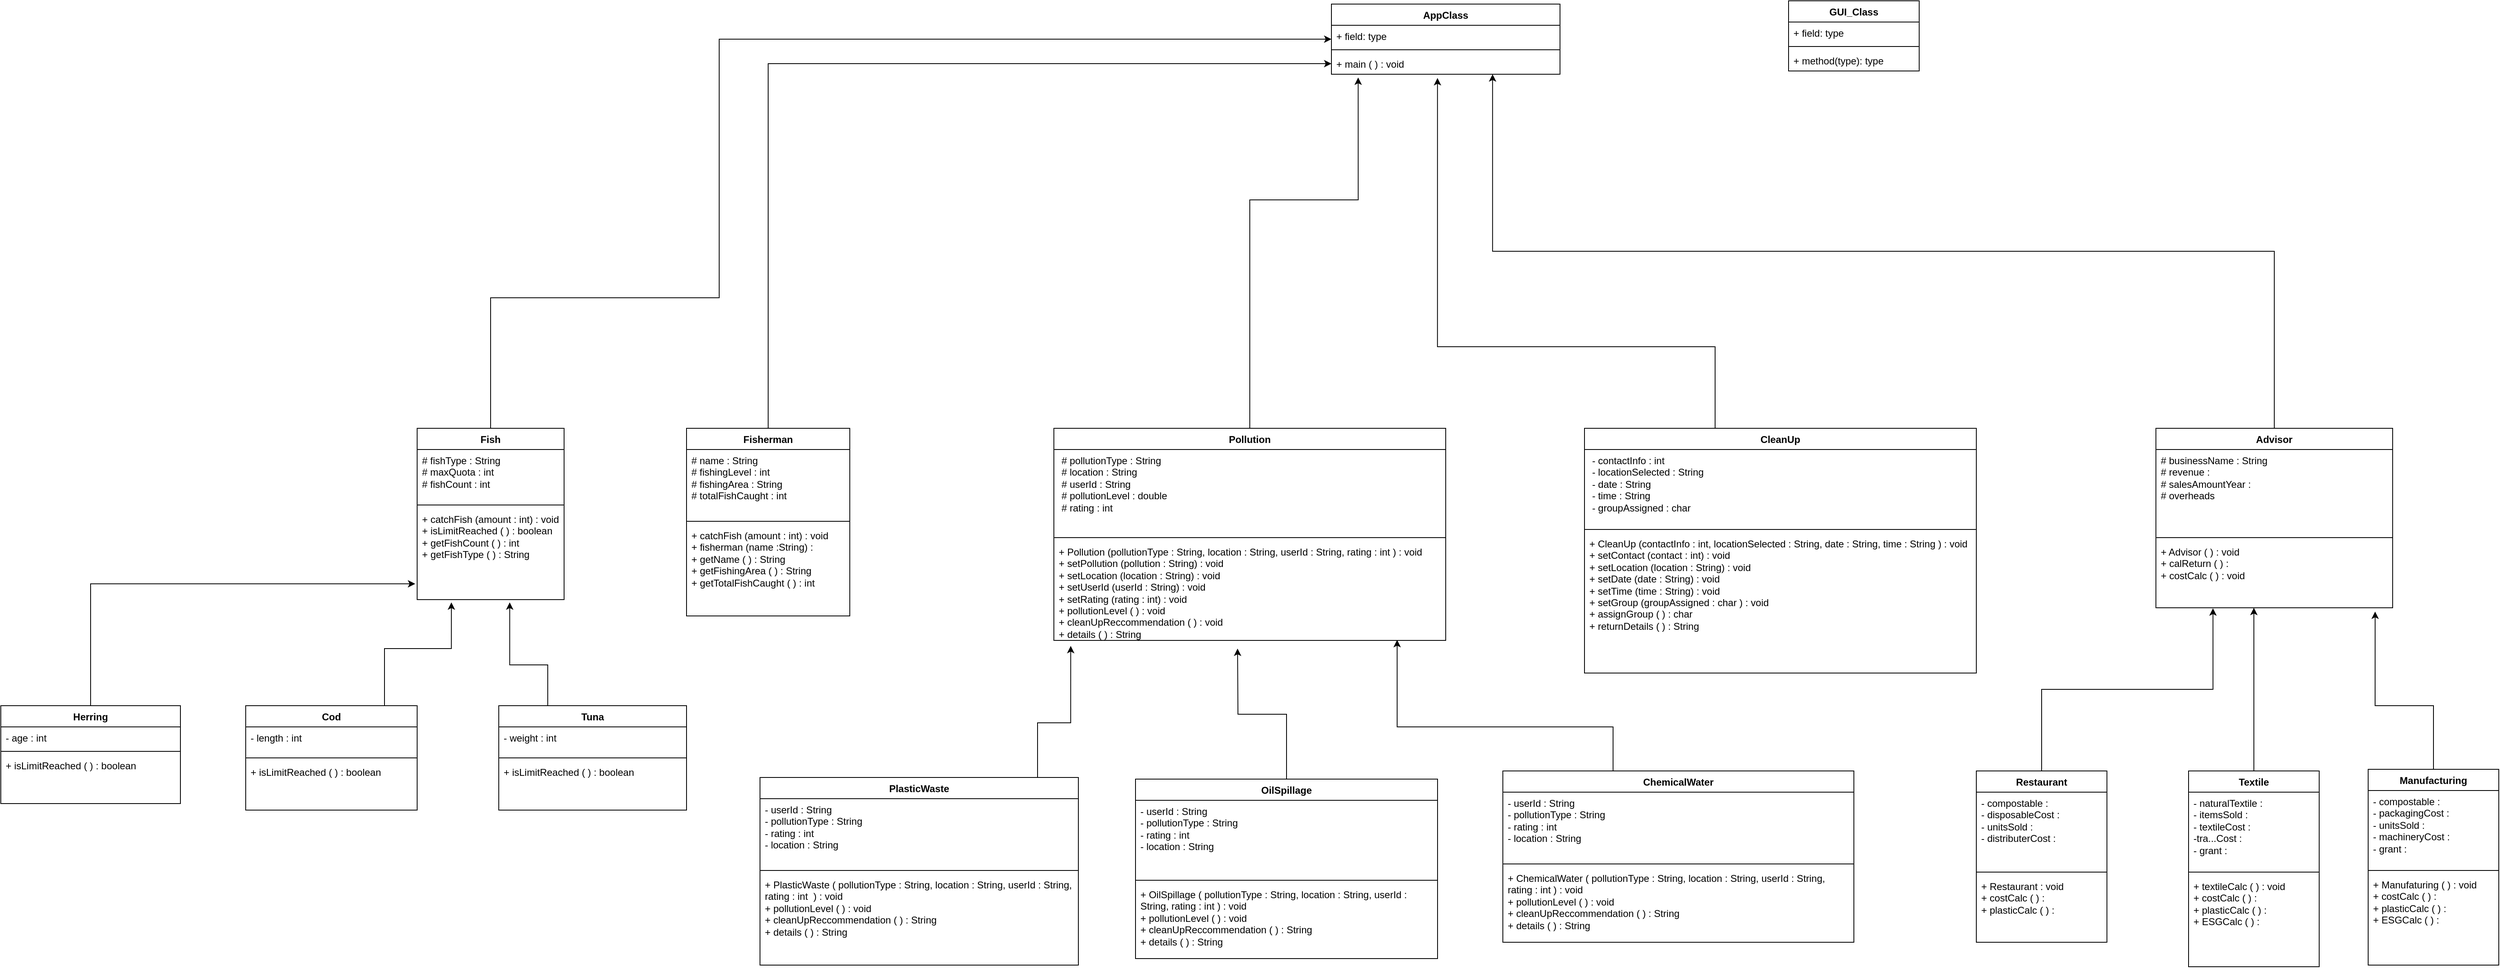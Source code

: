 <mxfile version="24.8.3">
  <diagram name="Page-1" id="sLTBp8T7eo7Af8lqR4KY">
    <mxGraphModel dx="1149" dy="496" grid="1" gridSize="10" guides="1" tooltips="1" connect="1" arrows="1" fold="1" page="1" pageScale="1" pageWidth="3300" pageHeight="2339" math="0" shadow="0">
      <root>
        <mxCell id="0" />
        <mxCell id="1" parent="0" />
        <mxCell id="VAYMnXdYAO8L-Y6vvOdV-1" value="Pollution" style="swimlane;fontStyle=1;align=center;verticalAlign=top;childLayout=stackLayout;horizontal=1;startSize=26;horizontalStack=0;resizeParent=1;resizeParentMax=0;resizeLast=0;collapsible=1;marginBottom=0;whiteSpace=wrap;html=1;" parent="1" vertex="1">
          <mxGeometry x="1460" y="700" width="480" height="260" as="geometry" />
        </mxCell>
        <mxCell id="VAYMnXdYAO8L-Y6vvOdV-2" value="&amp;nbsp;# pollutionType : String&lt;div&gt;&amp;nbsp;# location : String&lt;/div&gt;&lt;div&gt;&amp;nbsp;# userId : String&lt;/div&gt;&lt;div&gt;&amp;nbsp;# pollutionLevel : double&lt;/div&gt;&lt;div&gt;&amp;nbsp;# rating : int&lt;/div&gt;" style="text;strokeColor=none;fillColor=none;align=left;verticalAlign=top;spacingLeft=4;spacingRight=4;overflow=hidden;rotatable=0;points=[[0,0.5],[1,0.5]];portConstraint=eastwest;whiteSpace=wrap;html=1;" parent="VAYMnXdYAO8L-Y6vvOdV-1" vertex="1">
          <mxGeometry y="26" width="480" height="104" as="geometry" />
        </mxCell>
        <mxCell id="VAYMnXdYAO8L-Y6vvOdV-3" value="" style="line;strokeWidth=1;fillColor=none;align=left;verticalAlign=middle;spacingTop=-1;spacingLeft=3;spacingRight=3;rotatable=0;labelPosition=right;points=[];portConstraint=eastwest;strokeColor=inherit;" parent="VAYMnXdYAO8L-Y6vvOdV-1" vertex="1">
          <mxGeometry y="130" width="480" height="8" as="geometry" />
        </mxCell>
        <mxCell id="VAYMnXdYAO8L-Y6vvOdV-4" value="&lt;div&gt;+ Pollution (pollutionType : String, location : String, userId : String, rating : int ) : void&lt;/div&gt;&lt;div&gt;+ setPollution (pollution : String) : void&lt;/div&gt;&lt;div&gt;+ setLocation (location : String) : void&lt;/div&gt;&lt;div&gt;+ setUserId (userId : String) : void&lt;/div&gt;&lt;div&gt;+ setRating (rating : int) : void&lt;/div&gt;&lt;div&gt;+ pollutionLevel ( ) : void&lt;/div&gt;&lt;div&gt;+ cleanUpReccommendation ( ) : void&lt;/div&gt;&lt;div&gt;+ details ( ) : String&lt;/div&gt;" style="text;strokeColor=none;fillColor=none;align=left;verticalAlign=top;spacingLeft=4;spacingRight=4;overflow=hidden;rotatable=0;points=[[0,0.5],[1,0.5]];portConstraint=eastwest;whiteSpace=wrap;html=1;" parent="VAYMnXdYAO8L-Y6vvOdV-1" vertex="1">
          <mxGeometry y="138" width="480" height="122" as="geometry" />
        </mxCell>
        <mxCell id="7tFDngFwo49EUbjZa_WI-9" style="edgeStyle=orthogonalEdgeStyle;rounded=0;orthogonalLoop=1;jettySize=auto;html=1;entryX=0.043;entryY=1.055;entryDx=0;entryDy=0;entryPerimeter=0;" edge="1" parent="1" source="Ub5OdcL31Qx8IaxyKiRn-2" target="VAYMnXdYAO8L-Y6vvOdV-4">
          <mxGeometry relative="1" as="geometry">
            <mxPoint x="1480" y="1000" as="targetPoint" />
            <Array as="points">
              <mxPoint x="1440" y="1061" />
              <mxPoint x="1481" y="1061" />
            </Array>
          </mxGeometry>
        </mxCell>
        <mxCell id="Ub5OdcL31Qx8IaxyKiRn-2" value="PlasticWaste" style="swimlane;fontStyle=1;align=center;verticalAlign=top;childLayout=stackLayout;horizontal=1;startSize=26;horizontalStack=0;resizeParent=1;resizeParentMax=0;resizeLast=0;collapsible=1;marginBottom=0;whiteSpace=wrap;html=1;" parent="1" vertex="1">
          <mxGeometry x="1100" y="1128" width="390" height="230" as="geometry" />
        </mxCell>
        <mxCell id="Ub5OdcL31Qx8IaxyKiRn-3" value="- userId : String&lt;div&gt;- pollutionType : String&lt;/div&gt;&lt;div&gt;- rating : int&lt;/div&gt;&lt;div&gt;- location : String&lt;/div&gt;" style="text;strokeColor=none;fillColor=none;align=left;verticalAlign=top;spacingLeft=4;spacingRight=4;overflow=hidden;rotatable=0;points=[[0,0.5],[1,0.5]];portConstraint=eastwest;whiteSpace=wrap;html=1;" parent="Ub5OdcL31Qx8IaxyKiRn-2" vertex="1">
          <mxGeometry y="26" width="390" height="84" as="geometry" />
        </mxCell>
        <mxCell id="Ub5OdcL31Qx8IaxyKiRn-4" value="" style="line;strokeWidth=1;fillColor=none;align=left;verticalAlign=middle;spacingTop=-1;spacingLeft=3;spacingRight=3;rotatable=0;labelPosition=right;points=[];portConstraint=eastwest;strokeColor=inherit;" parent="Ub5OdcL31Qx8IaxyKiRn-2" vertex="1">
          <mxGeometry y="110" width="390" height="8" as="geometry" />
        </mxCell>
        <mxCell id="Ub5OdcL31Qx8IaxyKiRn-5" value="&lt;div&gt;+ PlasticWaste (&amp;nbsp;&lt;span style=&quot;background-color: initial;&quot;&gt;pollutionType : String, location : String, userId : String, rating : int&lt;/span&gt;&lt;span style=&quot;background-color: initial;&quot;&gt;&amp;nbsp;&lt;/span&gt;&lt;span style=&quot;background-color: initial;&quot;&gt;&amp;nbsp;) : void&lt;/span&gt;&lt;/div&gt;&lt;div&gt;+ pollutionLevel ( ) : void&lt;/div&gt;&lt;div&gt;+ cleanUpReccommendation ( ) : String&lt;/div&gt;&lt;div&gt;+ details ( ) : String&lt;/div&gt;" style="text;strokeColor=none;fillColor=none;align=left;verticalAlign=top;spacingLeft=4;spacingRight=4;overflow=hidden;rotatable=0;points=[[0,0.5],[1,0.5]];portConstraint=eastwest;whiteSpace=wrap;html=1;" parent="Ub5OdcL31Qx8IaxyKiRn-2" vertex="1">
          <mxGeometry y="118" width="390" height="112" as="geometry" />
        </mxCell>
        <mxCell id="7tFDngFwo49EUbjZa_WI-15" style="edgeStyle=orthogonalEdgeStyle;rounded=0;orthogonalLoop=1;jettySize=auto;html=1;entryX=0.464;entryY=1.179;entryDx=0;entryDy=0;entryPerimeter=0;" edge="1" parent="1" source="Ub5OdcL31Qx8IaxyKiRn-10" target="gXqG2RIHesm3fqsd1WdJ-14">
          <mxGeometry relative="1" as="geometry">
            <mxPoint x="1930" y="280" as="targetPoint" />
            <Array as="points">
              <mxPoint x="2270" y="600" />
              <mxPoint x="1930" y="600" />
            </Array>
          </mxGeometry>
        </mxCell>
        <mxCell id="Ub5OdcL31Qx8IaxyKiRn-10" value="CleanUp" style="swimlane;fontStyle=1;align=center;verticalAlign=top;childLayout=stackLayout;horizontal=1;startSize=26;horizontalStack=0;resizeParent=1;resizeParentMax=0;resizeLast=0;collapsible=1;marginBottom=0;whiteSpace=wrap;html=1;" parent="1" vertex="1">
          <mxGeometry x="2110" y="700" width="480" height="300" as="geometry" />
        </mxCell>
        <mxCell id="Ub5OdcL31Qx8IaxyKiRn-11" value="&amp;nbsp;- contactInfo : int&lt;div&gt;&amp;nbsp;- locationSelected : String&amp;nbsp;&lt;/div&gt;&lt;div&gt;&amp;nbsp;- date : String&lt;/div&gt;&lt;div&gt;&amp;nbsp;- time : String&lt;span style=&quot;background-color: initial;&quot;&gt;&amp;nbsp;&lt;/span&gt;&lt;/div&gt;&lt;div&gt;&lt;span style=&quot;background-color: initial;&quot;&gt;&amp;nbsp;- groupAssigned : char&lt;/span&gt;&lt;/div&gt;&lt;div&gt;&lt;br&gt;&lt;/div&gt;" style="text;strokeColor=none;fillColor=none;align=left;verticalAlign=top;spacingLeft=4;spacingRight=4;overflow=hidden;rotatable=0;points=[[0,0.5],[1,0.5]];portConstraint=eastwest;whiteSpace=wrap;html=1;" parent="Ub5OdcL31Qx8IaxyKiRn-10" vertex="1">
          <mxGeometry y="26" width="480" height="94" as="geometry" />
        </mxCell>
        <mxCell id="Ub5OdcL31Qx8IaxyKiRn-12" value="" style="line;strokeWidth=1;fillColor=none;align=left;verticalAlign=middle;spacingTop=-1;spacingLeft=3;spacingRight=3;rotatable=0;labelPosition=right;points=[];portConstraint=eastwest;strokeColor=inherit;" parent="Ub5OdcL31Qx8IaxyKiRn-10" vertex="1">
          <mxGeometry y="120" width="480" height="8" as="geometry" />
        </mxCell>
        <mxCell id="Ub5OdcL31Qx8IaxyKiRn-13" value="&lt;div&gt;&lt;div&gt;+ CleanUp (contactInfo : int, locationSelected : String, date : String, time : String ) : void&lt;/div&gt;&lt;div&gt;+ setContact (contact : int) : void&lt;/div&gt;&lt;div&gt;+ setLocation (location : String) : void&lt;/div&gt;&lt;div&gt;+ setDate (date : String) : void&lt;/div&gt;&lt;div&gt;+ setTime (time : String) : void&lt;/div&gt;&lt;div&gt;+ setGroup (groupAssigned : char ) : void&lt;/div&gt;&lt;/div&gt;&lt;div&gt;+ assignGroup ( ) : char&lt;/div&gt;+ returnDetails ( ) : String" style="text;strokeColor=none;fillColor=none;align=left;verticalAlign=top;spacingLeft=4;spacingRight=4;overflow=hidden;rotatable=0;points=[[0,0.5],[1,0.5]];portConstraint=eastwest;whiteSpace=wrap;html=1;" parent="Ub5OdcL31Qx8IaxyKiRn-10" vertex="1">
          <mxGeometry y="128" width="480" height="172" as="geometry" />
        </mxCell>
        <mxCell id="7tFDngFwo49EUbjZa_WI-6" style="edgeStyle=orthogonalEdgeStyle;rounded=0;orthogonalLoop=1;jettySize=auto;html=1;entryX=0.876;entryY=0.995;entryDx=0;entryDy=0;entryPerimeter=0;" edge="1" parent="1" source="Ub5OdcL31Qx8IaxyKiRn-14" target="VAYMnXdYAO8L-Y6vvOdV-4">
          <mxGeometry relative="1" as="geometry">
            <mxPoint x="1880" y="980" as="targetPoint" />
            <Array as="points">
              <mxPoint x="2145" y="1066" />
              <mxPoint x="1881" y="1066" />
            </Array>
          </mxGeometry>
        </mxCell>
        <mxCell id="Ub5OdcL31Qx8IaxyKiRn-14" value="ChemicalWater" style="swimlane;fontStyle=1;align=center;verticalAlign=top;childLayout=stackLayout;horizontal=1;startSize=26;horizontalStack=0;resizeParent=1;resizeParentMax=0;resizeLast=0;collapsible=1;marginBottom=0;whiteSpace=wrap;html=1;" parent="1" vertex="1">
          <mxGeometry x="2010" y="1120" width="430" height="210" as="geometry" />
        </mxCell>
        <mxCell id="Ub5OdcL31Qx8IaxyKiRn-15" value="- userId : String&lt;div&gt;- pollutionType : String&lt;/div&gt;&lt;div&gt;- rating : int&lt;/div&gt;&lt;div&gt;- location : String&lt;/div&gt;" style="text;strokeColor=none;fillColor=none;align=left;verticalAlign=top;spacingLeft=4;spacingRight=4;overflow=hidden;rotatable=0;points=[[0,0.5],[1,0.5]];portConstraint=eastwest;whiteSpace=wrap;html=1;" parent="Ub5OdcL31Qx8IaxyKiRn-14" vertex="1">
          <mxGeometry y="26" width="430" height="84" as="geometry" />
        </mxCell>
        <mxCell id="Ub5OdcL31Qx8IaxyKiRn-16" value="" style="line;strokeWidth=1;fillColor=none;align=left;verticalAlign=middle;spacingTop=-1;spacingLeft=3;spacingRight=3;rotatable=0;labelPosition=right;points=[];portConstraint=eastwest;strokeColor=inherit;" parent="Ub5OdcL31Qx8IaxyKiRn-14" vertex="1">
          <mxGeometry y="110" width="430" height="8" as="geometry" />
        </mxCell>
        <mxCell id="Ub5OdcL31Qx8IaxyKiRn-17" value="&lt;div&gt;+ ChemicalWater (&amp;nbsp;&lt;span style=&quot;background-color: initial;&quot;&gt;pollutionType : String, location : String, userId : String, rating : int&lt;/span&gt;&lt;span style=&quot;background-color: initial;&quot;&gt;&amp;nbsp;&lt;/span&gt;&lt;span style=&quot;background-color: initial;&quot;&gt;) : void&lt;/span&gt;&lt;/div&gt;&lt;div&gt;+ pollutionLevel ( ) : void&lt;/div&gt;&lt;div&gt;+ cleanUpReccommendation ( ) : String&lt;/div&gt;&lt;div&gt;+ details ( ) : String&lt;/div&gt;" style="text;strokeColor=none;fillColor=none;align=left;verticalAlign=top;spacingLeft=4;spacingRight=4;overflow=hidden;rotatable=0;points=[[0,0.5],[1,0.5]];portConstraint=eastwest;whiteSpace=wrap;html=1;" parent="Ub5OdcL31Qx8IaxyKiRn-14" vertex="1">
          <mxGeometry y="118" width="430" height="92" as="geometry" />
        </mxCell>
        <mxCell id="7tFDngFwo49EUbjZa_WI-12" style="edgeStyle=orthogonalEdgeStyle;rounded=0;orthogonalLoop=1;jettySize=auto;html=1;entryX=0;entryY=0.5;entryDx=0;entryDy=0;" edge="1" parent="1" source="Ub5OdcL31Qx8IaxyKiRn-38" target="gXqG2RIHesm3fqsd1WdJ-11">
          <mxGeometry relative="1" as="geometry">
            <Array as="points">
              <mxPoint x="770" y="540" />
              <mxPoint x="1050" y="540" />
              <mxPoint x="1050" y="223" />
            </Array>
          </mxGeometry>
        </mxCell>
        <mxCell id="Ub5OdcL31Qx8IaxyKiRn-38" value="Fish" style="swimlane;fontStyle=1;align=center;verticalAlign=top;childLayout=stackLayout;horizontal=1;startSize=26;horizontalStack=0;resizeParent=1;resizeParentMax=0;resizeLast=0;collapsible=1;marginBottom=0;whiteSpace=wrap;html=1;" parent="1" vertex="1">
          <mxGeometry x="680" y="700" width="180" height="210" as="geometry" />
        </mxCell>
        <mxCell id="Ub5OdcL31Qx8IaxyKiRn-39" value="# fishType : String&lt;div&gt;# maxQuota : int&lt;/div&gt;&lt;div&gt;# fishCount : int&lt;/div&gt;" style="text;strokeColor=none;fillColor=none;align=left;verticalAlign=top;spacingLeft=4;spacingRight=4;overflow=hidden;rotatable=0;points=[[0,0.5],[1,0.5]];portConstraint=eastwest;whiteSpace=wrap;html=1;" parent="Ub5OdcL31Qx8IaxyKiRn-38" vertex="1">
          <mxGeometry y="26" width="180" height="64" as="geometry" />
        </mxCell>
        <mxCell id="Ub5OdcL31Qx8IaxyKiRn-40" value="" style="line;strokeWidth=1;fillColor=none;align=left;verticalAlign=middle;spacingTop=-1;spacingLeft=3;spacingRight=3;rotatable=0;labelPosition=right;points=[];portConstraint=eastwest;strokeColor=inherit;" parent="Ub5OdcL31Qx8IaxyKiRn-38" vertex="1">
          <mxGeometry y="90" width="180" height="8" as="geometry" />
        </mxCell>
        <mxCell id="Ub5OdcL31Qx8IaxyKiRn-41" value="+ catchFish (amount : int) : void&lt;div&gt;+ isLimitReached ( ) : boolean&lt;/div&gt;&lt;div&gt;+ getFishCount ( ) : int&lt;/div&gt;&lt;div&gt;+ getFishType ( ) : String&lt;/div&gt;" style="text;strokeColor=none;fillColor=none;align=left;verticalAlign=top;spacingLeft=4;spacingRight=4;overflow=hidden;rotatable=0;points=[[0,0.5],[1,0.5]];portConstraint=eastwest;whiteSpace=wrap;html=1;" parent="Ub5OdcL31Qx8IaxyKiRn-38" vertex="1">
          <mxGeometry y="98" width="180" height="112" as="geometry" />
        </mxCell>
        <mxCell id="7tFDngFwo49EUbjZa_WI-13" style="edgeStyle=orthogonalEdgeStyle;rounded=0;orthogonalLoop=1;jettySize=auto;html=1;entryX=0;entryY=0.5;entryDx=0;entryDy=0;" edge="1" parent="1" source="Ub5OdcL31Qx8IaxyKiRn-42" target="gXqG2RIHesm3fqsd1WdJ-14">
          <mxGeometry relative="1" as="geometry" />
        </mxCell>
        <mxCell id="Ub5OdcL31Qx8IaxyKiRn-42" value="Fisherman" style="swimlane;fontStyle=1;align=center;verticalAlign=top;childLayout=stackLayout;horizontal=1;startSize=26;horizontalStack=0;resizeParent=1;resizeParentMax=0;resizeLast=0;collapsible=1;marginBottom=0;whiteSpace=wrap;html=1;" parent="1" vertex="1">
          <mxGeometry x="1010" y="700" width="200" height="230" as="geometry" />
        </mxCell>
        <mxCell id="Ub5OdcL31Qx8IaxyKiRn-43" value="# name : String&lt;div&gt;# fishingLevel : int&lt;/div&gt;&lt;div&gt;# fishingArea : String&lt;/div&gt;&lt;div&gt;# totalFishCaught : int&lt;/div&gt;" style="text;strokeColor=none;fillColor=none;align=left;verticalAlign=top;spacingLeft=4;spacingRight=4;overflow=hidden;rotatable=0;points=[[0,0.5],[1,0.5]];portConstraint=eastwest;whiteSpace=wrap;html=1;" parent="Ub5OdcL31Qx8IaxyKiRn-42" vertex="1">
          <mxGeometry y="26" width="200" height="84" as="geometry" />
        </mxCell>
        <mxCell id="Ub5OdcL31Qx8IaxyKiRn-44" value="" style="line;strokeWidth=1;fillColor=none;align=left;verticalAlign=middle;spacingTop=-1;spacingLeft=3;spacingRight=3;rotatable=0;labelPosition=right;points=[];portConstraint=eastwest;strokeColor=inherit;" parent="Ub5OdcL31Qx8IaxyKiRn-42" vertex="1">
          <mxGeometry y="110" width="200" height="8" as="geometry" />
        </mxCell>
        <mxCell id="Ub5OdcL31Qx8IaxyKiRn-45" value="+ catchFish (amount : int) : void&lt;div&gt;+ fisherman (name :String) :&amp;nbsp;&lt;/div&gt;&lt;div&gt;+ getName ( ) : String&lt;/div&gt;&lt;div&gt;+ getFishingArea ( ) : String&lt;/div&gt;&lt;div&gt;+ getTotalFishCaught ( ) : int&lt;/div&gt;" style="text;strokeColor=none;fillColor=none;align=left;verticalAlign=top;spacingLeft=4;spacingRight=4;overflow=hidden;rotatable=0;points=[[0,0.5],[1,0.5]];portConstraint=eastwest;whiteSpace=wrap;html=1;" parent="Ub5OdcL31Qx8IaxyKiRn-42" vertex="1">
          <mxGeometry y="118" width="200" height="112" as="geometry" />
        </mxCell>
        <mxCell id="Ub5OdcL31Qx8IaxyKiRn-46" value="Cod" style="swimlane;fontStyle=1;align=center;verticalAlign=top;childLayout=stackLayout;horizontal=1;startSize=26;horizontalStack=0;resizeParent=1;resizeParentMax=0;resizeLast=0;collapsible=1;marginBottom=0;whiteSpace=wrap;html=1;" parent="1" vertex="1">
          <mxGeometry x="470" y="1040" width="210" height="128" as="geometry" />
        </mxCell>
        <mxCell id="Ub5OdcL31Qx8IaxyKiRn-47" value="- length : int" style="text;strokeColor=none;fillColor=none;align=left;verticalAlign=top;spacingLeft=4;spacingRight=4;overflow=hidden;rotatable=0;points=[[0,0.5],[1,0.5]];portConstraint=eastwest;whiteSpace=wrap;html=1;" parent="Ub5OdcL31Qx8IaxyKiRn-46" vertex="1">
          <mxGeometry y="26" width="210" height="34" as="geometry" />
        </mxCell>
        <mxCell id="Ub5OdcL31Qx8IaxyKiRn-48" value="" style="line;strokeWidth=1;fillColor=none;align=left;verticalAlign=middle;spacingTop=-1;spacingLeft=3;spacingRight=3;rotatable=0;labelPosition=right;points=[];portConstraint=eastwest;strokeColor=inherit;" parent="Ub5OdcL31Qx8IaxyKiRn-46" vertex="1">
          <mxGeometry y="60" width="210" height="8" as="geometry" />
        </mxCell>
        <mxCell id="Ub5OdcL31Qx8IaxyKiRn-49" value="+ isLimitReached ( ) : boolean" style="text;strokeColor=none;fillColor=none;align=left;verticalAlign=top;spacingLeft=4;spacingRight=4;overflow=hidden;rotatable=0;points=[[0,0.5],[1,0.5]];portConstraint=eastwest;whiteSpace=wrap;html=1;" parent="Ub5OdcL31Qx8IaxyKiRn-46" vertex="1">
          <mxGeometry y="68" width="210" height="60" as="geometry" />
        </mxCell>
        <mxCell id="7tFDngFwo49EUbjZa_WI-10" style="edgeStyle=orthogonalEdgeStyle;rounded=0;orthogonalLoop=1;jettySize=auto;html=1;entryX=0.63;entryY=1.03;entryDx=0;entryDy=0;entryPerimeter=0;" edge="1" parent="1" source="Ub5OdcL31Qx8IaxyKiRn-50" target="Ub5OdcL31Qx8IaxyKiRn-41">
          <mxGeometry relative="1" as="geometry">
            <mxPoint x="790" y="920" as="targetPoint" />
            <Array as="points">
              <mxPoint x="840" y="990" />
              <mxPoint x="793" y="990" />
            </Array>
          </mxGeometry>
        </mxCell>
        <mxCell id="Ub5OdcL31Qx8IaxyKiRn-50" value="Tuna" style="swimlane;fontStyle=1;align=center;verticalAlign=top;childLayout=stackLayout;horizontal=1;startSize=26;horizontalStack=0;resizeParent=1;resizeParentMax=0;resizeLast=0;collapsible=1;marginBottom=0;whiteSpace=wrap;html=1;" parent="1" vertex="1">
          <mxGeometry x="780" y="1040" width="230" height="128" as="geometry" />
        </mxCell>
        <mxCell id="Ub5OdcL31Qx8IaxyKiRn-51" value="- weight : int" style="text;strokeColor=none;fillColor=none;align=left;verticalAlign=top;spacingLeft=4;spacingRight=4;overflow=hidden;rotatable=0;points=[[0,0.5],[1,0.5]];portConstraint=eastwest;whiteSpace=wrap;html=1;" parent="Ub5OdcL31Qx8IaxyKiRn-50" vertex="1">
          <mxGeometry y="26" width="230" height="34" as="geometry" />
        </mxCell>
        <mxCell id="Ub5OdcL31Qx8IaxyKiRn-52" value="" style="line;strokeWidth=1;fillColor=none;align=left;verticalAlign=middle;spacingTop=-1;spacingLeft=3;spacingRight=3;rotatable=0;labelPosition=right;points=[];portConstraint=eastwest;strokeColor=inherit;" parent="Ub5OdcL31Qx8IaxyKiRn-50" vertex="1">
          <mxGeometry y="60" width="230" height="8" as="geometry" />
        </mxCell>
        <mxCell id="Ub5OdcL31Qx8IaxyKiRn-53" value="+ isLimitReached ( ) : boolean" style="text;strokeColor=none;fillColor=none;align=left;verticalAlign=top;spacingLeft=4;spacingRight=4;overflow=hidden;rotatable=0;points=[[0,0.5],[1,0.5]];portConstraint=eastwest;whiteSpace=wrap;html=1;" parent="Ub5OdcL31Qx8IaxyKiRn-50" vertex="1">
          <mxGeometry y="68" width="230" height="60" as="geometry" />
        </mxCell>
        <mxCell id="7tFDngFwo49EUbjZa_WI-7" style="edgeStyle=orthogonalEdgeStyle;rounded=0;orthogonalLoop=1;jettySize=auto;html=1;" edge="1" parent="1" source="gXqG2RIHesm3fqsd1WdJ-2">
          <mxGeometry relative="1" as="geometry">
            <mxPoint x="1685" y="970" as="targetPoint" />
          </mxGeometry>
        </mxCell>
        <mxCell id="gXqG2RIHesm3fqsd1WdJ-2" value="OilSpillage" style="swimlane;fontStyle=1;align=center;verticalAlign=top;childLayout=stackLayout;horizontal=1;startSize=26;horizontalStack=0;resizeParent=1;resizeParentMax=0;resizeLast=0;collapsible=1;marginBottom=0;whiteSpace=wrap;html=1;" parent="1" vertex="1">
          <mxGeometry x="1560" y="1130" width="370" height="220" as="geometry" />
        </mxCell>
        <mxCell id="gXqG2RIHesm3fqsd1WdJ-3" value="- userId : String&lt;div&gt;- pollutionType : String&lt;/div&gt;&lt;div&gt;- rating : int&lt;/div&gt;&lt;div&gt;- location : String&lt;/div&gt;" style="text;strokeColor=none;fillColor=none;align=left;verticalAlign=top;spacingLeft=4;spacingRight=4;overflow=hidden;rotatable=0;points=[[0,0.5],[1,0.5]];portConstraint=eastwest;whiteSpace=wrap;html=1;" parent="gXqG2RIHesm3fqsd1WdJ-2" vertex="1">
          <mxGeometry y="26" width="370" height="94" as="geometry" />
        </mxCell>
        <mxCell id="gXqG2RIHesm3fqsd1WdJ-4" value="" style="line;strokeWidth=1;fillColor=none;align=left;verticalAlign=middle;spacingTop=-1;spacingLeft=3;spacingRight=3;rotatable=0;labelPosition=right;points=[];portConstraint=eastwest;strokeColor=inherit;" parent="gXqG2RIHesm3fqsd1WdJ-2" vertex="1">
          <mxGeometry y="120" width="370" height="8" as="geometry" />
        </mxCell>
        <mxCell id="gXqG2RIHesm3fqsd1WdJ-5" value="&lt;div&gt;+ OilSpillage (&amp;nbsp;&lt;span style=&quot;background-color: initial;&quot;&gt;pollutionType : String, location : String, userId : String, rating : int&lt;/span&gt;&lt;span style=&quot;background-color: initial;&quot;&gt;&amp;nbsp;&lt;/span&gt;&lt;span style=&quot;background-color: initial;&quot;&gt;) : void&lt;/span&gt;&lt;/div&gt;&lt;div&gt;+ pollutionLevel ( ) : void&lt;/div&gt;&lt;div&gt;+ cleanUpReccommendation ( ) : String&lt;/div&gt;&lt;div&gt;+ details ( ) : String&lt;/div&gt;" style="text;strokeColor=none;fillColor=none;align=left;verticalAlign=top;spacingLeft=4;spacingRight=4;overflow=hidden;rotatable=0;points=[[0,0.5],[1,0.5]];portConstraint=eastwest;whiteSpace=wrap;html=1;" parent="gXqG2RIHesm3fqsd1WdJ-2" vertex="1">
          <mxGeometry y="128" width="370" height="92" as="geometry" />
        </mxCell>
        <mxCell id="gXqG2RIHesm3fqsd1WdJ-11" value="AppClass" style="swimlane;fontStyle=1;align=center;verticalAlign=top;childLayout=stackLayout;horizontal=1;startSize=26;horizontalStack=0;resizeParent=1;resizeParentMax=0;resizeLast=0;collapsible=1;marginBottom=0;whiteSpace=wrap;html=1;" parent="1" vertex="1">
          <mxGeometry x="1800" y="180" width="280" height="86" as="geometry" />
        </mxCell>
        <mxCell id="gXqG2RIHesm3fqsd1WdJ-12" value="+ field: type" style="text;strokeColor=none;fillColor=none;align=left;verticalAlign=top;spacingLeft=4;spacingRight=4;overflow=hidden;rotatable=0;points=[[0,0.5],[1,0.5]];portConstraint=eastwest;whiteSpace=wrap;html=1;" parent="gXqG2RIHesm3fqsd1WdJ-11" vertex="1">
          <mxGeometry y="26" width="280" height="26" as="geometry" />
        </mxCell>
        <mxCell id="gXqG2RIHesm3fqsd1WdJ-13" value="" style="line;strokeWidth=1;fillColor=none;align=left;verticalAlign=middle;spacingTop=-1;spacingLeft=3;spacingRight=3;rotatable=0;labelPosition=right;points=[];portConstraint=eastwest;strokeColor=inherit;" parent="gXqG2RIHesm3fqsd1WdJ-11" vertex="1">
          <mxGeometry y="52" width="280" height="8" as="geometry" />
        </mxCell>
        <mxCell id="gXqG2RIHesm3fqsd1WdJ-14" value="+ main ( ) : void" style="text;strokeColor=none;fillColor=none;align=left;verticalAlign=top;spacingLeft=4;spacingRight=4;overflow=hidden;rotatable=0;points=[[0,0.5],[1,0.5]];portConstraint=eastwest;whiteSpace=wrap;html=1;" parent="gXqG2RIHesm3fqsd1WdJ-11" vertex="1">
          <mxGeometry y="60" width="280" height="26" as="geometry" />
        </mxCell>
        <mxCell id="gXqG2RIHesm3fqsd1WdJ-15" value="Advisor" style="swimlane;fontStyle=1;align=center;verticalAlign=top;childLayout=stackLayout;horizontal=1;startSize=26;horizontalStack=0;resizeParent=1;resizeParentMax=0;resizeLast=0;collapsible=1;marginBottom=0;whiteSpace=wrap;html=1;" parent="1" vertex="1">
          <mxGeometry x="2810" y="700" width="290" height="220" as="geometry" />
        </mxCell>
        <mxCell id="gXqG2RIHesm3fqsd1WdJ-16" value="# businessName : String&lt;div&gt;# revenue :&lt;/div&gt;&lt;div&gt;# salesAmountYear :&amp;nbsp;&lt;/div&gt;&lt;div&gt;# overheads&lt;/div&gt;" style="text;strokeColor=none;fillColor=none;align=left;verticalAlign=top;spacingLeft=4;spacingRight=4;overflow=hidden;rotatable=0;points=[[0,0.5],[1,0.5]];portConstraint=eastwest;whiteSpace=wrap;html=1;" parent="gXqG2RIHesm3fqsd1WdJ-15" vertex="1">
          <mxGeometry y="26" width="290" height="104" as="geometry" />
        </mxCell>
        <mxCell id="gXqG2RIHesm3fqsd1WdJ-17" value="" style="line;strokeWidth=1;fillColor=none;align=left;verticalAlign=middle;spacingTop=-1;spacingLeft=3;spacingRight=3;rotatable=0;labelPosition=right;points=[];portConstraint=eastwest;strokeColor=inherit;" parent="gXqG2RIHesm3fqsd1WdJ-15" vertex="1">
          <mxGeometry y="130" width="290" height="8" as="geometry" />
        </mxCell>
        <mxCell id="gXqG2RIHesm3fqsd1WdJ-18" value="+ Advisor ( ) : void&lt;div&gt;+ calReturn ( ) :&amp;nbsp;&lt;/div&gt;&lt;div&gt;+ costCalc ( ) : void&lt;/div&gt;" style="text;strokeColor=none;fillColor=none;align=left;verticalAlign=top;spacingLeft=4;spacingRight=4;overflow=hidden;rotatable=0;points=[[0,0.5],[1,0.5]];portConstraint=eastwest;whiteSpace=wrap;html=1;" parent="gXqG2RIHesm3fqsd1WdJ-15" vertex="1">
          <mxGeometry y="138" width="290" height="82" as="geometry" />
        </mxCell>
        <mxCell id="gXqG2RIHesm3fqsd1WdJ-19" value="Restaurant" style="swimlane;fontStyle=1;align=center;verticalAlign=top;childLayout=stackLayout;horizontal=1;startSize=26;horizontalStack=0;resizeParent=1;resizeParentMax=0;resizeLast=0;collapsible=1;marginBottom=0;whiteSpace=wrap;html=1;" parent="1" vertex="1">
          <mxGeometry x="2590" y="1120" width="160" height="210" as="geometry" />
        </mxCell>
        <mxCell id="gXqG2RIHesm3fqsd1WdJ-20" value="- compostable :&lt;div&gt;- disposableCost :&amp;nbsp;&lt;/div&gt;&lt;div&gt;- unitsSold :&lt;/div&gt;&lt;div&gt;- distributerCost :&amp;nbsp;&lt;/div&gt;" style="text;strokeColor=none;fillColor=none;align=left;verticalAlign=top;spacingLeft=4;spacingRight=4;overflow=hidden;rotatable=0;points=[[0,0.5],[1,0.5]];portConstraint=eastwest;whiteSpace=wrap;html=1;" parent="gXqG2RIHesm3fqsd1WdJ-19" vertex="1">
          <mxGeometry y="26" width="160" height="94" as="geometry" />
        </mxCell>
        <mxCell id="gXqG2RIHesm3fqsd1WdJ-21" value="" style="line;strokeWidth=1;fillColor=none;align=left;verticalAlign=middle;spacingTop=-1;spacingLeft=3;spacingRight=3;rotatable=0;labelPosition=right;points=[];portConstraint=eastwest;strokeColor=inherit;" parent="gXqG2RIHesm3fqsd1WdJ-19" vertex="1">
          <mxGeometry y="120" width="160" height="8" as="geometry" />
        </mxCell>
        <mxCell id="gXqG2RIHesm3fqsd1WdJ-22" value="+ Restaurant : void&lt;div&gt;+ costCalc ( ) :&amp;nbsp;&lt;/div&gt;&lt;div&gt;+ plasticCalc ( ) :&amp;nbsp;&lt;/div&gt;" style="text;strokeColor=none;fillColor=none;align=left;verticalAlign=top;spacingLeft=4;spacingRight=4;overflow=hidden;rotatable=0;points=[[0,0.5],[1,0.5]];portConstraint=eastwest;whiteSpace=wrap;html=1;" parent="gXqG2RIHesm3fqsd1WdJ-19" vertex="1">
          <mxGeometry y="128" width="160" height="82" as="geometry" />
        </mxCell>
        <mxCell id="7tFDngFwo49EUbjZa_WI-4" style="edgeStyle=orthogonalEdgeStyle;rounded=0;orthogonalLoop=1;jettySize=auto;html=1;" edge="1" parent="1" source="gXqG2RIHesm3fqsd1WdJ-23" target="gXqG2RIHesm3fqsd1WdJ-18">
          <mxGeometry relative="1" as="geometry">
            <Array as="points">
              <mxPoint x="2930" y="1020" />
              <mxPoint x="2930" y="1020" />
            </Array>
          </mxGeometry>
        </mxCell>
        <mxCell id="gXqG2RIHesm3fqsd1WdJ-23" value="Textile" style="swimlane;fontStyle=1;align=center;verticalAlign=top;childLayout=stackLayout;horizontal=1;startSize=26;horizontalStack=0;resizeParent=1;resizeParentMax=0;resizeLast=0;collapsible=1;marginBottom=0;whiteSpace=wrap;html=1;" parent="1" vertex="1">
          <mxGeometry x="2850" y="1120" width="160" height="240" as="geometry" />
        </mxCell>
        <mxCell id="gXqG2RIHesm3fqsd1WdJ-24" value="- naturalTextile :&lt;div&gt;- itemsSold :&lt;/div&gt;&lt;div&gt;- textileCost :&lt;/div&gt;&lt;div&gt;-tra...Cost :&lt;/div&gt;&lt;div&gt;- grant :&lt;/div&gt;&lt;div&gt;&amp;nbsp;&lt;/div&gt;" style="text;strokeColor=none;fillColor=none;align=left;verticalAlign=top;spacingLeft=4;spacingRight=4;overflow=hidden;rotatable=0;points=[[0,0.5],[1,0.5]];portConstraint=eastwest;whiteSpace=wrap;html=1;" parent="gXqG2RIHesm3fqsd1WdJ-23" vertex="1">
          <mxGeometry y="26" width="160" height="94" as="geometry" />
        </mxCell>
        <mxCell id="gXqG2RIHesm3fqsd1WdJ-25" value="" style="line;strokeWidth=1;fillColor=none;align=left;verticalAlign=middle;spacingTop=-1;spacingLeft=3;spacingRight=3;rotatable=0;labelPosition=right;points=[];portConstraint=eastwest;strokeColor=inherit;" parent="gXqG2RIHesm3fqsd1WdJ-23" vertex="1">
          <mxGeometry y="120" width="160" height="8" as="geometry" />
        </mxCell>
        <mxCell id="gXqG2RIHesm3fqsd1WdJ-26" value="+ textileCalc ( ) : void&lt;div&gt;+ costCalc ( ) :&lt;/div&gt;&lt;div&gt;+ plasticCalc ( ) :&lt;/div&gt;&lt;div&gt;+ ESGCalc ( ) :&amp;nbsp;&amp;nbsp;&lt;/div&gt;" style="text;strokeColor=none;fillColor=none;align=left;verticalAlign=top;spacingLeft=4;spacingRight=4;overflow=hidden;rotatable=0;points=[[0,0.5],[1,0.5]];portConstraint=eastwest;whiteSpace=wrap;html=1;" parent="gXqG2RIHesm3fqsd1WdJ-23" vertex="1">
          <mxGeometry y="128" width="160" height="112" as="geometry" />
        </mxCell>
        <mxCell id="gXqG2RIHesm3fqsd1WdJ-27" value="Manufacturing" style="swimlane;fontStyle=1;align=center;verticalAlign=top;childLayout=stackLayout;horizontal=1;startSize=26;horizontalStack=0;resizeParent=1;resizeParentMax=0;resizeLast=0;collapsible=1;marginBottom=0;whiteSpace=wrap;html=1;" parent="1" vertex="1">
          <mxGeometry x="3070" y="1118" width="160" height="240" as="geometry" />
        </mxCell>
        <mxCell id="gXqG2RIHesm3fqsd1WdJ-28" value="- compostable :&amp;nbsp;&lt;div&gt;- packagingCost :&lt;/div&gt;&lt;div&gt;- unitsSold :&lt;/div&gt;&lt;div&gt;- machineryCost :&lt;/div&gt;&lt;div&gt;- grant :&amp;nbsp;&lt;/div&gt;" style="text;strokeColor=none;fillColor=none;align=left;verticalAlign=top;spacingLeft=4;spacingRight=4;overflow=hidden;rotatable=0;points=[[0,0.5],[1,0.5]];portConstraint=eastwest;whiteSpace=wrap;html=1;" parent="gXqG2RIHesm3fqsd1WdJ-27" vertex="1">
          <mxGeometry y="26" width="160" height="94" as="geometry" />
        </mxCell>
        <mxCell id="gXqG2RIHesm3fqsd1WdJ-29" value="" style="line;strokeWidth=1;fillColor=none;align=left;verticalAlign=middle;spacingTop=-1;spacingLeft=3;spacingRight=3;rotatable=0;labelPosition=right;points=[];portConstraint=eastwest;strokeColor=inherit;" parent="gXqG2RIHesm3fqsd1WdJ-27" vertex="1">
          <mxGeometry y="120" width="160" height="8" as="geometry" />
        </mxCell>
        <mxCell id="gXqG2RIHesm3fqsd1WdJ-30" value="+ Manufaturing ( ) : void&lt;div&gt;+ costCalc ( ) :&amp;nbsp;&lt;/div&gt;&lt;div&gt;+ plasticCalc ( ) :&lt;/div&gt;&lt;div&gt;+ ESGCalc ( ) :&amp;nbsp;&lt;/div&gt;" style="text;strokeColor=none;fillColor=none;align=left;verticalAlign=top;spacingLeft=4;spacingRight=4;overflow=hidden;rotatable=0;points=[[0,0.5],[1,0.5]];portConstraint=eastwest;whiteSpace=wrap;html=1;" parent="gXqG2RIHesm3fqsd1WdJ-27" vertex="1">
          <mxGeometry y="128" width="160" height="112" as="geometry" />
        </mxCell>
        <mxCell id="7tFDngFwo49EUbjZa_WI-3" style="edgeStyle=orthogonalEdgeStyle;rounded=0;orthogonalLoop=1;jettySize=auto;html=1;entryX=0.241;entryY=1.008;entryDx=0;entryDy=0;entryPerimeter=0;" edge="1" parent="1" source="gXqG2RIHesm3fqsd1WdJ-19" target="gXqG2RIHesm3fqsd1WdJ-18">
          <mxGeometry relative="1" as="geometry" />
        </mxCell>
        <mxCell id="7tFDngFwo49EUbjZa_WI-5" style="edgeStyle=orthogonalEdgeStyle;rounded=0;orthogonalLoop=1;jettySize=auto;html=1;entryX=0.926;entryY=1.057;entryDx=0;entryDy=0;entryPerimeter=0;" edge="1" parent="1" source="gXqG2RIHesm3fqsd1WdJ-27" target="gXqG2RIHesm3fqsd1WdJ-18">
          <mxGeometry relative="1" as="geometry">
            <mxPoint x="3080" y="990" as="targetPoint" />
            <Array as="points">
              <mxPoint x="3150" y="1040" />
              <mxPoint x="3079" y="1040" />
            </Array>
          </mxGeometry>
        </mxCell>
        <mxCell id="7tFDngFwo49EUbjZa_WI-11" style="edgeStyle=orthogonalEdgeStyle;rounded=0;orthogonalLoop=1;jettySize=auto;html=1;entryX=0.233;entryY=1.03;entryDx=0;entryDy=0;entryPerimeter=0;" edge="1" parent="1" source="Ub5OdcL31Qx8IaxyKiRn-46" target="Ub5OdcL31Qx8IaxyKiRn-41">
          <mxGeometry relative="1" as="geometry">
            <Array as="points">
              <mxPoint x="640" y="970" />
              <mxPoint x="722" y="970" />
            </Array>
          </mxGeometry>
        </mxCell>
        <mxCell id="7tFDngFwo49EUbjZa_WI-14" style="edgeStyle=orthogonalEdgeStyle;rounded=0;orthogonalLoop=1;jettySize=auto;html=1;entryX=0.117;entryY=1.154;entryDx=0;entryDy=0;entryPerimeter=0;" edge="1" parent="1" source="VAYMnXdYAO8L-Y6vvOdV-1" target="gXqG2RIHesm3fqsd1WdJ-14">
          <mxGeometry relative="1" as="geometry">
            <Array as="points">
              <mxPoint x="1700" y="420" />
              <mxPoint x="1833" y="420" />
            </Array>
          </mxGeometry>
        </mxCell>
        <mxCell id="7tFDngFwo49EUbjZa_WI-16" style="edgeStyle=orthogonalEdgeStyle;rounded=0;orthogonalLoop=1;jettySize=auto;html=1;entryX=0.705;entryY=1;entryDx=0;entryDy=0;entryPerimeter=0;" edge="1" parent="1" source="gXqG2RIHesm3fqsd1WdJ-15" target="gXqG2RIHesm3fqsd1WdJ-14">
          <mxGeometry relative="1" as="geometry" />
        </mxCell>
        <mxCell id="7tFDngFwo49EUbjZa_WI-17" value="GUI_Class" style="swimlane;fontStyle=1;align=center;verticalAlign=top;childLayout=stackLayout;horizontal=1;startSize=26;horizontalStack=0;resizeParent=1;resizeParentMax=0;resizeLast=0;collapsible=1;marginBottom=0;whiteSpace=wrap;html=1;" vertex="1" parent="1">
          <mxGeometry x="2360" y="176" width="160" height="86" as="geometry" />
        </mxCell>
        <mxCell id="7tFDngFwo49EUbjZa_WI-18" value="+ field: type" style="text;strokeColor=none;fillColor=none;align=left;verticalAlign=top;spacingLeft=4;spacingRight=4;overflow=hidden;rotatable=0;points=[[0,0.5],[1,0.5]];portConstraint=eastwest;whiteSpace=wrap;html=1;" vertex="1" parent="7tFDngFwo49EUbjZa_WI-17">
          <mxGeometry y="26" width="160" height="26" as="geometry" />
        </mxCell>
        <mxCell id="7tFDngFwo49EUbjZa_WI-19" value="" style="line;strokeWidth=1;fillColor=none;align=left;verticalAlign=middle;spacingTop=-1;spacingLeft=3;spacingRight=3;rotatable=0;labelPosition=right;points=[];portConstraint=eastwest;strokeColor=inherit;" vertex="1" parent="7tFDngFwo49EUbjZa_WI-17">
          <mxGeometry y="52" width="160" height="8" as="geometry" />
        </mxCell>
        <mxCell id="7tFDngFwo49EUbjZa_WI-20" value="+ method(type): type" style="text;strokeColor=none;fillColor=none;align=left;verticalAlign=top;spacingLeft=4;spacingRight=4;overflow=hidden;rotatable=0;points=[[0,0.5],[1,0.5]];portConstraint=eastwest;whiteSpace=wrap;html=1;" vertex="1" parent="7tFDngFwo49EUbjZa_WI-17">
          <mxGeometry y="60" width="160" height="26" as="geometry" />
        </mxCell>
        <mxCell id="7tFDngFwo49EUbjZa_WI-21" value="Herring" style="swimlane;fontStyle=1;align=center;verticalAlign=top;childLayout=stackLayout;horizontal=1;startSize=26;horizontalStack=0;resizeParent=1;resizeParentMax=0;resizeLast=0;collapsible=1;marginBottom=0;whiteSpace=wrap;html=1;" vertex="1" parent="1">
          <mxGeometry x="170" y="1040" width="220" height="120" as="geometry" />
        </mxCell>
        <mxCell id="7tFDngFwo49EUbjZa_WI-22" value="- age : int" style="text;strokeColor=none;fillColor=none;align=left;verticalAlign=top;spacingLeft=4;spacingRight=4;overflow=hidden;rotatable=0;points=[[0,0.5],[1,0.5]];portConstraint=eastwest;whiteSpace=wrap;html=1;" vertex="1" parent="7tFDngFwo49EUbjZa_WI-21">
          <mxGeometry y="26" width="220" height="26" as="geometry" />
        </mxCell>
        <mxCell id="7tFDngFwo49EUbjZa_WI-23" value="" style="line;strokeWidth=1;fillColor=none;align=left;verticalAlign=middle;spacingTop=-1;spacingLeft=3;spacingRight=3;rotatable=0;labelPosition=right;points=[];portConstraint=eastwest;strokeColor=inherit;" vertex="1" parent="7tFDngFwo49EUbjZa_WI-21">
          <mxGeometry y="52" width="220" height="8" as="geometry" />
        </mxCell>
        <mxCell id="7tFDngFwo49EUbjZa_WI-24" value="+ isLimitReached ( ) : boolean" style="text;strokeColor=none;fillColor=none;align=left;verticalAlign=top;spacingLeft=4;spacingRight=4;overflow=hidden;rotatable=0;points=[[0,0.5],[1,0.5]];portConstraint=eastwest;whiteSpace=wrap;html=1;" vertex="1" parent="7tFDngFwo49EUbjZa_WI-21">
          <mxGeometry y="60" width="220" height="60" as="geometry" />
        </mxCell>
        <mxCell id="7tFDngFwo49EUbjZa_WI-25" style="edgeStyle=orthogonalEdgeStyle;rounded=0;orthogonalLoop=1;jettySize=auto;html=1;entryX=-0.013;entryY=0.827;entryDx=0;entryDy=0;entryPerimeter=0;" edge="1" parent="1" source="7tFDngFwo49EUbjZa_WI-21" target="Ub5OdcL31Qx8IaxyKiRn-41">
          <mxGeometry relative="1" as="geometry" />
        </mxCell>
      </root>
    </mxGraphModel>
  </diagram>
</mxfile>
